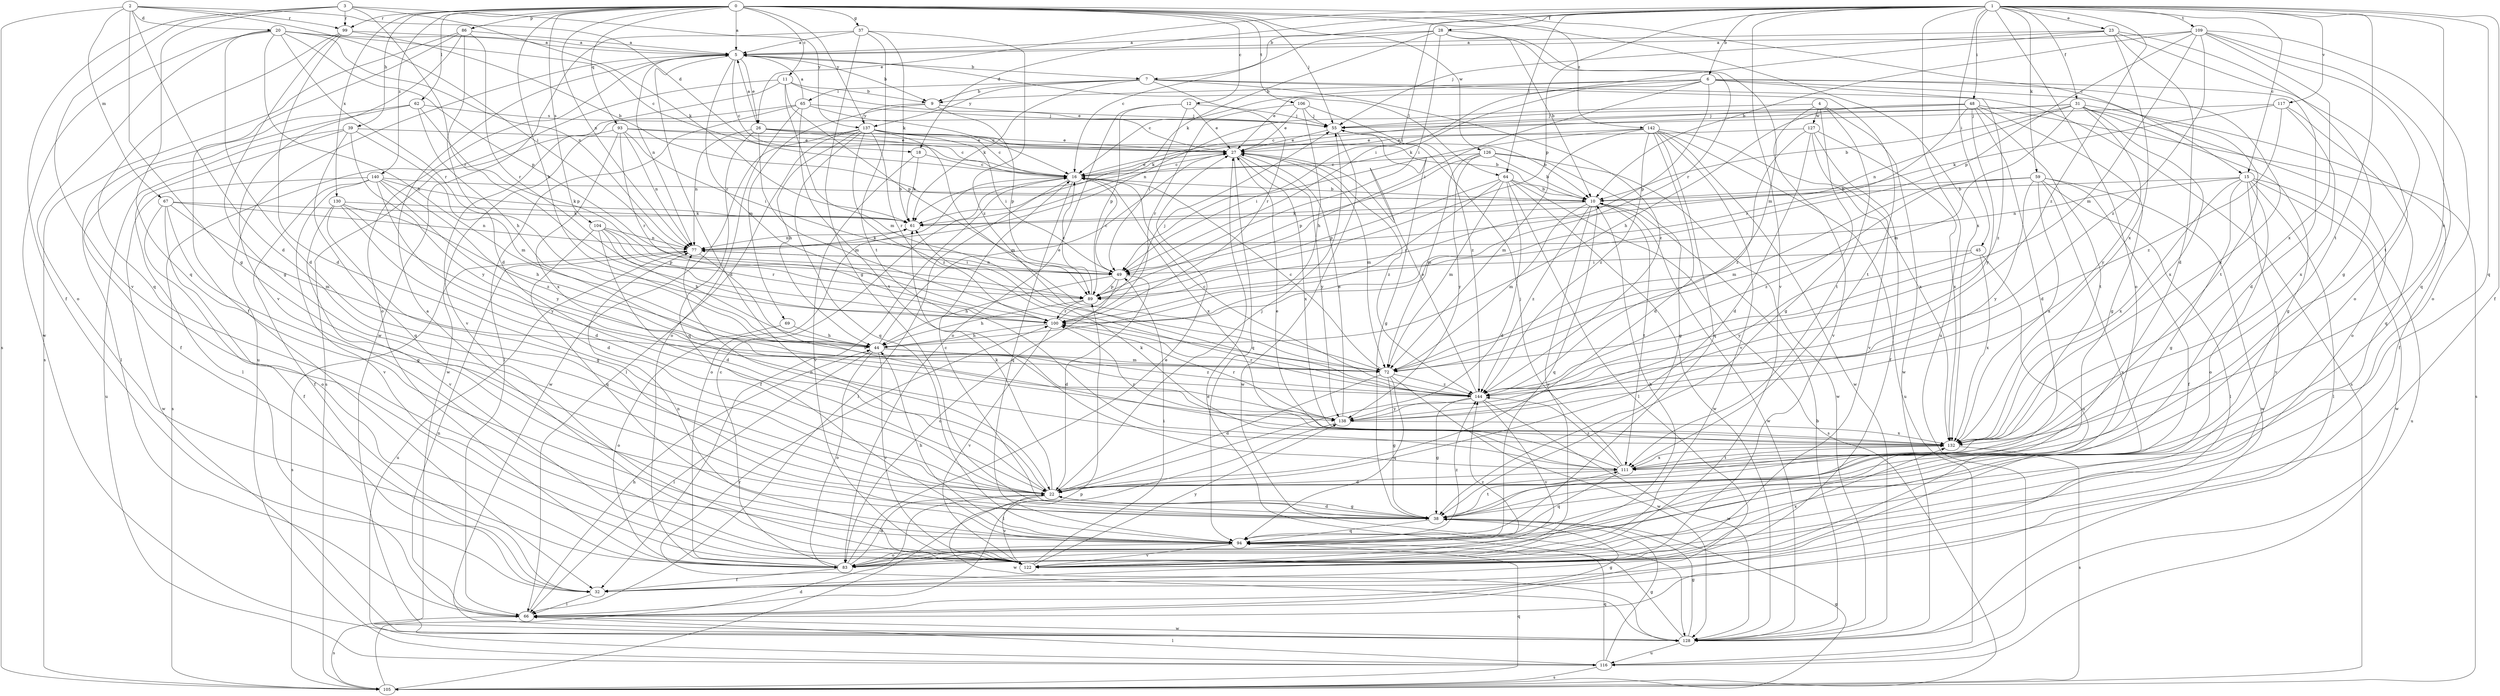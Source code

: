 strict digraph  {
0;
1;
2;
3;
4;
5;
6;
7;
9;
10;
11;
12;
15;
16;
18;
20;
22;
23;
26;
27;
28;
31;
32;
37;
38;
39;
44;
45;
48;
49;
55;
59;
61;
62;
64;
65;
66;
67;
69;
72;
77;
83;
86;
89;
93;
94;
99;
100;
104;
105;
106;
109;
111;
116;
117;
122;
126;
127;
128;
130;
132;
137;
138;
140;
142;
144;
0 -> 5  [label=a];
0 -> 11  [label=c];
0 -> 12  [label=c];
0 -> 15  [label=c];
0 -> 37  [label=g];
0 -> 39  [label=h];
0 -> 44  [label=h];
0 -> 55  [label=j];
0 -> 62  [label=l];
0 -> 77  [label=n];
0 -> 86  [label=p];
0 -> 93  [label=q];
0 -> 99  [label=r];
0 -> 104  [label=s];
0 -> 106  [label=t];
0 -> 126  [label=w];
0 -> 130  [label=x];
0 -> 132  [label=x];
0 -> 137  [label=y];
0 -> 140  [label=z];
0 -> 142  [label=z];
1 -> 6  [label=b];
1 -> 7  [label=b];
1 -> 15  [label=c];
1 -> 18  [label=d];
1 -> 23  [label=e];
1 -> 26  [label=e];
1 -> 28  [label=f];
1 -> 31  [label=f];
1 -> 32  [label=f];
1 -> 45  [label=i];
1 -> 48  [label=i];
1 -> 49  [label=i];
1 -> 59  [label=k];
1 -> 64  [label=l];
1 -> 83  [label=o];
1 -> 89  [label=p];
1 -> 94  [label=q];
1 -> 109  [label=t];
1 -> 111  [label=t];
1 -> 116  [label=u];
1 -> 117  [label=v];
1 -> 122  [label=v];
1 -> 132  [label=x];
1 -> 144  [label=z];
2 -> 18  [label=d];
2 -> 20  [label=d];
2 -> 22  [label=d];
2 -> 38  [label=g];
2 -> 49  [label=i];
2 -> 67  [label=m];
2 -> 99  [label=r];
2 -> 105  [label=s];
3 -> 32  [label=f];
3 -> 61  [label=k];
3 -> 94  [label=q];
3 -> 99  [label=r];
3 -> 100  [label=r];
3 -> 122  [label=v];
3 -> 137  [label=y];
4 -> 38  [label=g];
4 -> 77  [label=n];
4 -> 111  [label=t];
4 -> 122  [label=v];
4 -> 127  [label=w];
4 -> 128  [label=w];
5 -> 7  [label=b];
5 -> 9  [label=b];
5 -> 16  [label=c];
5 -> 22  [label=d];
5 -> 26  [label=e];
5 -> 64  [label=l];
5 -> 77  [label=n];
5 -> 83  [label=o];
5 -> 100  [label=r];
5 -> 116  [label=u];
6 -> 9  [label=b];
6 -> 16  [label=c];
6 -> 22  [label=d];
6 -> 27  [label=e];
6 -> 49  [label=i];
6 -> 61  [label=k];
6 -> 89  [label=p];
6 -> 111  [label=t];
6 -> 132  [label=x];
6 -> 144  [label=z];
7 -> 9  [label=b];
7 -> 61  [label=k];
7 -> 65  [label=l];
7 -> 100  [label=r];
7 -> 105  [label=s];
7 -> 111  [label=t];
7 -> 137  [label=y];
7 -> 144  [label=z];
9 -> 55  [label=j];
9 -> 69  [label=m];
9 -> 89  [label=p];
9 -> 137  [label=y];
10 -> 61  [label=k];
10 -> 72  [label=m];
10 -> 94  [label=q];
10 -> 111  [label=t];
10 -> 122  [label=v];
10 -> 128  [label=w];
10 -> 144  [label=z];
11 -> 9  [label=b];
11 -> 27  [label=e];
11 -> 72  [label=m];
11 -> 89  [label=p];
11 -> 105  [label=s];
11 -> 122  [label=v];
12 -> 27  [label=e];
12 -> 49  [label=i];
12 -> 55  [label=j];
12 -> 83  [label=o];
12 -> 89  [label=p];
15 -> 10  [label=b];
15 -> 38  [label=g];
15 -> 66  [label=l];
15 -> 77  [label=n];
15 -> 83  [label=o];
15 -> 116  [label=u];
15 -> 122  [label=v];
15 -> 128  [label=w];
15 -> 132  [label=x];
16 -> 10  [label=b];
16 -> 27  [label=e];
16 -> 32  [label=f];
16 -> 66  [label=l];
16 -> 83  [label=o];
16 -> 94  [label=q];
16 -> 132  [label=x];
18 -> 16  [label=c];
18 -> 61  [label=k];
18 -> 122  [label=v];
20 -> 5  [label=a];
20 -> 16  [label=c];
20 -> 22  [label=d];
20 -> 44  [label=h];
20 -> 77  [label=n];
20 -> 83  [label=o];
20 -> 89  [label=p];
20 -> 100  [label=r];
20 -> 128  [label=w];
22 -> 38  [label=g];
22 -> 55  [label=j];
22 -> 61  [label=k];
22 -> 77  [label=n];
22 -> 122  [label=v];
22 -> 128  [label=w];
23 -> 5  [label=a];
23 -> 22  [label=d];
23 -> 38  [label=g];
23 -> 49  [label=i];
23 -> 55  [label=j];
23 -> 83  [label=o];
23 -> 132  [label=x];
26 -> 5  [label=a];
26 -> 10  [label=b];
26 -> 16  [label=c];
26 -> 27  [label=e];
26 -> 72  [label=m];
26 -> 77  [label=n];
26 -> 94  [label=q];
27 -> 16  [label=c];
27 -> 72  [label=m];
27 -> 94  [label=q];
27 -> 132  [label=x];
27 -> 138  [label=y];
27 -> 144  [label=z];
28 -> 5  [label=a];
28 -> 10  [label=b];
28 -> 16  [label=c];
28 -> 49  [label=i];
28 -> 61  [label=k];
28 -> 72  [label=m];
28 -> 100  [label=r];
31 -> 10  [label=b];
31 -> 16  [label=c];
31 -> 32  [label=f];
31 -> 38  [label=g];
31 -> 55  [label=j];
31 -> 72  [label=m];
31 -> 77  [label=n];
31 -> 83  [label=o];
31 -> 132  [label=x];
31 -> 138  [label=y];
32 -> 66  [label=l];
37 -> 5  [label=a];
37 -> 38  [label=g];
37 -> 61  [label=k];
37 -> 111  [label=t];
37 -> 128  [label=w];
37 -> 144  [label=z];
38 -> 16  [label=c];
38 -> 22  [label=d];
38 -> 94  [label=q];
38 -> 111  [label=t];
39 -> 27  [label=e];
39 -> 66  [label=l];
39 -> 72  [label=m];
39 -> 94  [label=q];
39 -> 116  [label=u];
39 -> 138  [label=y];
44 -> 27  [label=e];
44 -> 66  [label=l];
44 -> 72  [label=m];
44 -> 83  [label=o];
44 -> 122  [label=v];
44 -> 144  [label=z];
45 -> 49  [label=i];
45 -> 83  [label=o];
45 -> 132  [label=x];
45 -> 138  [label=y];
48 -> 22  [label=d];
48 -> 38  [label=g];
48 -> 44  [label=h];
48 -> 55  [label=j];
48 -> 61  [label=k];
48 -> 100  [label=r];
48 -> 105  [label=s];
48 -> 111  [label=t];
48 -> 138  [label=y];
49 -> 16  [label=c];
49 -> 22  [label=d];
49 -> 44  [label=h];
49 -> 77  [label=n];
49 -> 83  [label=o];
49 -> 89  [label=p];
55 -> 27  [label=e];
55 -> 38  [label=g];
55 -> 128  [label=w];
59 -> 10  [label=b];
59 -> 32  [label=f];
59 -> 66  [label=l];
59 -> 72  [label=m];
59 -> 122  [label=v];
59 -> 128  [label=w];
59 -> 132  [label=x];
59 -> 138  [label=y];
59 -> 144  [label=z];
61 -> 77  [label=n];
62 -> 32  [label=f];
62 -> 44  [label=h];
62 -> 66  [label=l];
62 -> 89  [label=p];
62 -> 55  [label=s];
64 -> 10  [label=b];
64 -> 22  [label=d];
64 -> 66  [label=l];
64 -> 72  [label=m];
64 -> 89  [label=p];
64 -> 100  [label=r];
64 -> 105  [label=s];
64 -> 128  [label=w];
65 -> 5  [label=a];
65 -> 16  [label=c];
65 -> 55  [label=j];
65 -> 66  [label=l];
65 -> 83  [label=o];
65 -> 111  [label=t];
65 -> 128  [label=w];
66 -> 38  [label=g];
66 -> 44  [label=h];
66 -> 77  [label=n];
66 -> 105  [label=s];
66 -> 128  [label=w];
67 -> 32  [label=f];
67 -> 38  [label=g];
67 -> 61  [label=k];
67 -> 72  [label=m];
67 -> 77  [label=n];
67 -> 83  [label=o];
69 -> 44  [label=h];
69 -> 83  [label=o];
72 -> 16  [label=c];
72 -> 22  [label=d];
72 -> 38  [label=g];
72 -> 94  [label=q];
72 -> 128  [label=w];
72 -> 144  [label=z];
77 -> 49  [label=i];
77 -> 61  [label=k];
77 -> 105  [label=s];
77 -> 116  [label=u];
77 -> 132  [label=x];
83 -> 16  [label=c];
83 -> 22  [label=d];
83 -> 27  [label=e];
83 -> 32  [label=f];
83 -> 144  [label=z];
86 -> 5  [label=a];
86 -> 22  [label=d];
86 -> 32  [label=f];
86 -> 100  [label=r];
86 -> 105  [label=s];
86 -> 122  [label=v];
89 -> 16  [label=c];
89 -> 44  [label=h];
89 -> 100  [label=r];
93 -> 10  [label=b];
93 -> 27  [label=e];
93 -> 49  [label=i];
93 -> 77  [label=n];
93 -> 100  [label=r];
93 -> 105  [label=s];
93 -> 132  [label=x];
94 -> 44  [label=h];
94 -> 83  [label=o];
94 -> 122  [label=v];
94 -> 144  [label=z];
99 -> 5  [label=a];
99 -> 10  [label=b];
99 -> 22  [label=d];
99 -> 38  [label=g];
99 -> 94  [label=q];
100 -> 44  [label=h];
100 -> 55  [label=j];
100 -> 122  [label=v];
104 -> 22  [label=d];
104 -> 44  [label=h];
104 -> 77  [label=n];
104 -> 89  [label=p];
104 -> 94  [label=q];
104 -> 100  [label=r];
105 -> 22  [label=d];
105 -> 38  [label=g];
105 -> 89  [label=p];
105 -> 94  [label=q];
106 -> 27  [label=e];
106 -> 44  [label=h];
106 -> 55  [label=j];
106 -> 100  [label=r];
106 -> 144  [label=z];
109 -> 5  [label=a];
109 -> 10  [label=b];
109 -> 72  [label=m];
109 -> 83  [label=o];
109 -> 89  [label=p];
109 -> 94  [label=q];
109 -> 111  [label=t];
109 -> 132  [label=x];
109 -> 144  [label=z];
111 -> 22  [label=d];
111 -> 27  [label=e];
111 -> 55  [label=j];
111 -> 61  [label=k];
111 -> 94  [label=q];
111 -> 132  [label=x];
111 -> 144  [label=z];
116 -> 38  [label=g];
116 -> 66  [label=l];
116 -> 94  [label=q];
116 -> 105  [label=s];
117 -> 55  [label=j];
117 -> 61  [label=k];
117 -> 94  [label=q];
117 -> 132  [label=x];
117 -> 144  [label=z];
122 -> 5  [label=a];
122 -> 10  [label=b];
122 -> 49  [label=i];
122 -> 77  [label=n];
122 -> 132  [label=x];
122 -> 138  [label=y];
126 -> 10  [label=b];
126 -> 16  [label=c];
126 -> 38  [label=g];
126 -> 72  [label=m];
126 -> 89  [label=p];
126 -> 128  [label=w];
126 -> 138  [label=y];
127 -> 22  [label=d];
127 -> 27  [label=e];
127 -> 32  [label=f];
127 -> 122  [label=v];
127 -> 132  [label=x];
127 -> 144  [label=z];
128 -> 10  [label=b];
128 -> 27  [label=e];
128 -> 38  [label=g];
128 -> 100  [label=r];
128 -> 116  [label=u];
130 -> 22  [label=d];
130 -> 38  [label=g];
130 -> 44  [label=h];
130 -> 61  [label=k];
130 -> 122  [label=v];
130 -> 138  [label=y];
132 -> 100  [label=r];
132 -> 105  [label=s];
132 -> 111  [label=t];
137 -> 16  [label=c];
137 -> 27  [label=e];
137 -> 44  [label=h];
137 -> 49  [label=i];
137 -> 66  [label=l];
137 -> 72  [label=m];
137 -> 94  [label=q];
137 -> 100  [label=r];
137 -> 128  [label=w];
137 -> 144  [label=z];
138 -> 27  [label=e];
138 -> 66  [label=l];
138 -> 100  [label=r];
138 -> 132  [label=x];
140 -> 10  [label=b];
140 -> 22  [label=d];
140 -> 32  [label=f];
140 -> 61  [label=k];
140 -> 122  [label=v];
140 -> 128  [label=w];
140 -> 138  [label=y];
140 -> 144  [label=z];
142 -> 22  [label=d];
142 -> 27  [label=e];
142 -> 49  [label=i];
142 -> 72  [label=m];
142 -> 94  [label=q];
142 -> 116  [label=u];
142 -> 122  [label=v];
142 -> 128  [label=w];
142 -> 132  [label=x];
142 -> 144  [label=z];
144 -> 16  [label=c];
144 -> 27  [label=e];
144 -> 38  [label=g];
144 -> 100  [label=r];
144 -> 122  [label=v];
144 -> 128  [label=w];
144 -> 138  [label=y];
}
